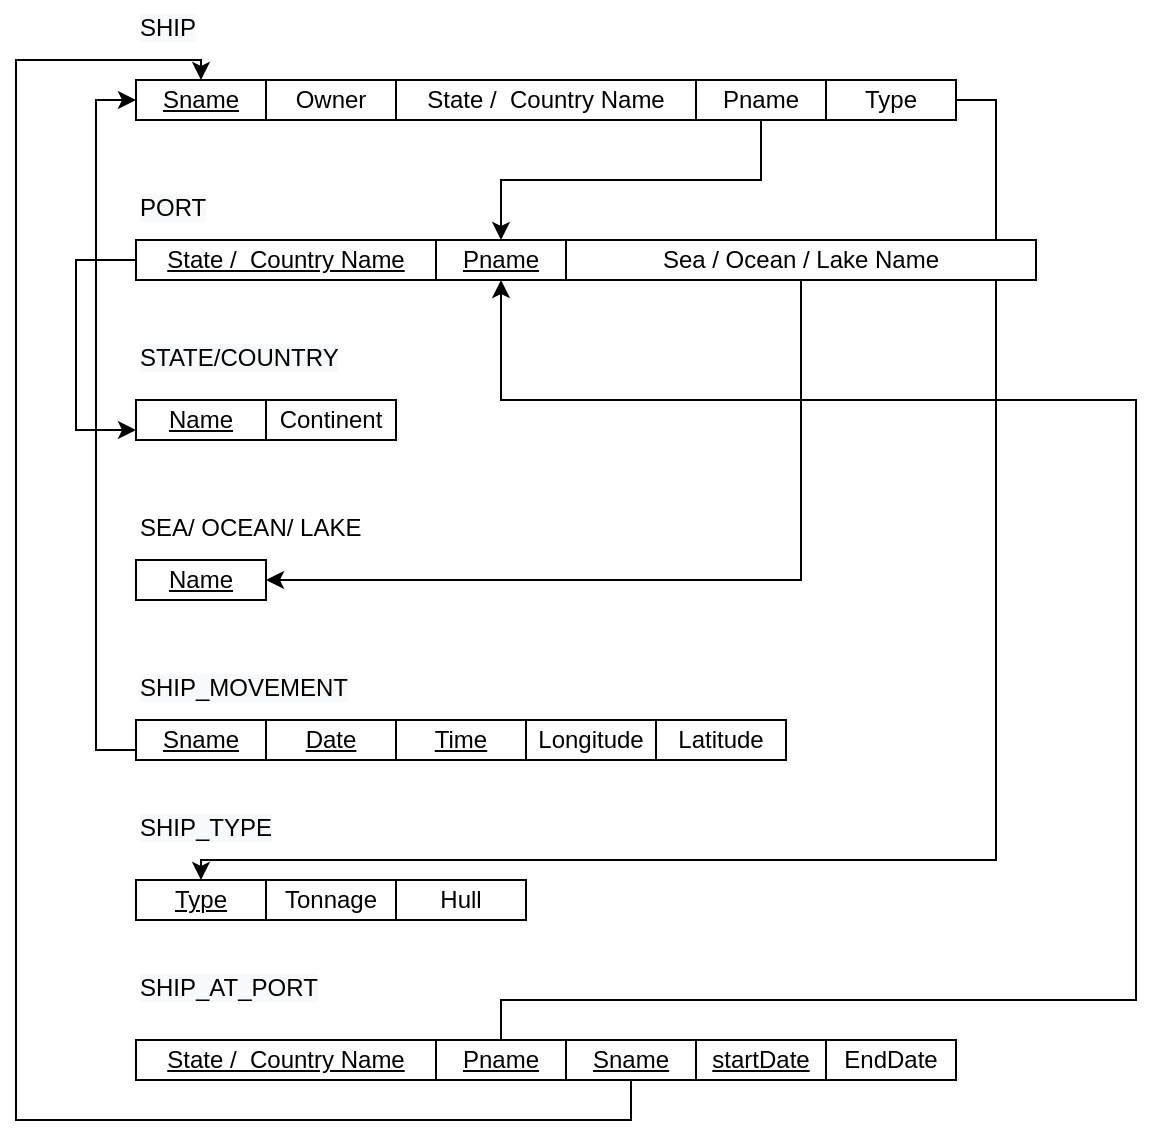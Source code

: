 <mxfile version="20.5.1" type="github">
  <diagram id="BRs-CJyWfkA4xhsf3p_j" name="Page-1">
    <mxGraphModel dx="1345" dy="567" grid="1" gridSize="10" guides="1" tooltips="1" connect="1" arrows="1" fold="1" page="1" pageScale="1" pageWidth="850" pageHeight="1100" math="0" shadow="0">
      <root>
        <mxCell id="0" />
        <mxCell id="1" parent="0" />
        <mxCell id="TNJZNchaYgpPqnW8b6fj-18" value="&lt;u&gt;Sname&lt;/u&gt;" style="rounded=0;whiteSpace=wrap;html=1;" parent="1" vertex="1">
          <mxGeometry x="280" y="200" width="65" height="20" as="geometry" />
        </mxCell>
        <mxCell id="TNJZNchaYgpPqnW8b6fj-19" value="Owner" style="rounded=0;whiteSpace=wrap;html=1;" parent="1" vertex="1">
          <mxGeometry x="345" y="200" width="65" height="20" as="geometry" />
        </mxCell>
        <mxCell id="rmbzKhI9eJWj17Lsug7E-6" style="edgeStyle=orthogonalEdgeStyle;rounded=0;orthogonalLoop=1;jettySize=auto;html=1;exitX=1;exitY=0.5;exitDx=0;exitDy=0;entryX=0.5;entryY=0;entryDx=0;entryDy=0;" parent="1" source="TNJZNchaYgpPqnW8b6fj-21" target="TNJZNchaYgpPqnW8b6fj-62" edge="1">
          <mxGeometry relative="1" as="geometry">
            <Array as="points">
              <mxPoint x="710" y="210" />
              <mxPoint x="710" y="590" />
              <mxPoint x="313" y="590" />
            </Array>
          </mxGeometry>
        </mxCell>
        <mxCell id="TNJZNchaYgpPqnW8b6fj-21" value="Type" style="rounded=0;whiteSpace=wrap;html=1;" parent="1" vertex="1">
          <mxGeometry x="625" y="200" width="65" height="20" as="geometry" />
        </mxCell>
        <mxCell id="rmbzKhI9eJWj17Lsug7E-7" style="edgeStyle=orthogonalEdgeStyle;rounded=0;orthogonalLoop=1;jettySize=auto;html=1;exitX=0.5;exitY=1;exitDx=0;exitDy=0;entryX=0.5;entryY=0;entryDx=0;entryDy=0;" parent="1" source="TNJZNchaYgpPqnW8b6fj-22" target="TNJZNchaYgpPqnW8b6fj-78" edge="1">
          <mxGeometry relative="1" as="geometry" />
        </mxCell>
        <mxCell id="TNJZNchaYgpPqnW8b6fj-22" value="Pname" style="rounded=0;whiteSpace=wrap;html=1;" parent="1" vertex="1">
          <mxGeometry x="560" y="200" width="65" height="20" as="geometry" />
        </mxCell>
        <mxCell id="TNJZNchaYgpPqnW8b6fj-25" value="State / &amp;nbsp;Country Name" style="rounded=0;whiteSpace=wrap;html=1;" parent="1" vertex="1">
          <mxGeometry x="410" y="200" width="150" height="20" as="geometry" />
        </mxCell>
        <mxCell id="TNJZNchaYgpPqnW8b6fj-34" value="&lt;u&gt;Name&lt;/u&gt;" style="rounded=0;whiteSpace=wrap;html=1;" parent="1" vertex="1">
          <mxGeometry x="280" y="360" width="65" height="20" as="geometry" />
        </mxCell>
        <mxCell id="TNJZNchaYgpPqnW8b6fj-35" value="Continent" style="rounded=0;whiteSpace=wrap;html=1;" parent="1" vertex="1">
          <mxGeometry x="345" y="360" width="65" height="20" as="geometry" />
        </mxCell>
        <mxCell id="rmbzKhI9eJWj17Lsug7E-1" style="edgeStyle=orthogonalEdgeStyle;rounded=0;orthogonalLoop=1;jettySize=auto;html=1;exitX=0;exitY=0.75;exitDx=0;exitDy=0;entryX=0;entryY=0.5;entryDx=0;entryDy=0;" parent="1" source="TNJZNchaYgpPqnW8b6fj-55" target="TNJZNchaYgpPqnW8b6fj-18" edge="1">
          <mxGeometry relative="1" as="geometry" />
        </mxCell>
        <mxCell id="TNJZNchaYgpPqnW8b6fj-55" value="&lt;u&gt;Sname&lt;/u&gt;" style="rounded=0;whiteSpace=wrap;html=1;" parent="1" vertex="1">
          <mxGeometry x="280" y="520" width="65" height="20" as="geometry" />
        </mxCell>
        <mxCell id="TNJZNchaYgpPqnW8b6fj-56" value="&lt;u&gt;Date&lt;/u&gt;" style="rounded=0;whiteSpace=wrap;html=1;" parent="1" vertex="1">
          <mxGeometry x="345" y="520" width="65" height="20" as="geometry" />
        </mxCell>
        <mxCell id="TNJZNchaYgpPqnW8b6fj-59" value="Latitude" style="rounded=0;whiteSpace=wrap;html=1;" parent="1" vertex="1">
          <mxGeometry x="540" y="520" width="65" height="20" as="geometry" />
        </mxCell>
        <mxCell id="TNJZNchaYgpPqnW8b6fj-60" value="&lt;u&gt;Time&lt;/u&gt;" style="rounded=0;whiteSpace=wrap;html=1;" parent="1" vertex="1">
          <mxGeometry x="410" y="520" width="65" height="20" as="geometry" />
        </mxCell>
        <mxCell id="TNJZNchaYgpPqnW8b6fj-61" value="Longitude" style="rounded=0;whiteSpace=wrap;html=1;" parent="1" vertex="1">
          <mxGeometry x="475" y="520" width="65" height="20" as="geometry" />
        </mxCell>
        <mxCell id="TNJZNchaYgpPqnW8b6fj-62" value="&lt;u&gt;Type&lt;/u&gt;" style="rounded=0;whiteSpace=wrap;html=1;" parent="1" vertex="1">
          <mxGeometry x="280" y="600" width="65" height="20" as="geometry" />
        </mxCell>
        <mxCell id="TNJZNchaYgpPqnW8b6fj-63" value="Tonnage" style="rounded=0;whiteSpace=wrap;html=1;" parent="1" vertex="1">
          <mxGeometry x="345" y="600" width="65" height="20" as="geometry" />
        </mxCell>
        <mxCell id="TNJZNchaYgpPqnW8b6fj-67" value="Hull" style="rounded=0;whiteSpace=wrap;html=1;" parent="1" vertex="1">
          <mxGeometry x="410" y="600" width="65" height="20" as="geometry" />
        </mxCell>
        <mxCell id="TNJZNchaYgpPqnW8b6fj-72" value="EndDate" style="rounded=0;whiteSpace=wrap;html=1;" parent="1" vertex="1">
          <mxGeometry x="625" y="680" width="65" height="20" as="geometry" />
        </mxCell>
        <mxCell id="TNJZNchaYgpPqnW8b6fj-73" value="&lt;u&gt;startDate&lt;/u&gt;" style="rounded=0;whiteSpace=wrap;html=1;" parent="1" vertex="1">
          <mxGeometry x="560" y="680" width="65" height="20" as="geometry" />
        </mxCell>
        <mxCell id="rmbzKhI9eJWj17Lsug7E-2" style="edgeStyle=orthogonalEdgeStyle;rounded=0;orthogonalLoop=1;jettySize=auto;html=1;exitX=0;exitY=0.5;exitDx=0;exitDy=0;entryX=0;entryY=0.75;entryDx=0;entryDy=0;" parent="1" source="TNJZNchaYgpPqnW8b6fj-77" target="TNJZNchaYgpPqnW8b6fj-34" edge="1">
          <mxGeometry relative="1" as="geometry">
            <Array as="points">
              <mxPoint x="250" y="290" />
              <mxPoint x="250" y="375" />
            </Array>
          </mxGeometry>
        </mxCell>
        <mxCell id="TNJZNchaYgpPqnW8b6fj-77" value="&lt;u&gt;State / &amp;nbsp;Country Name&lt;/u&gt;" style="rounded=0;whiteSpace=wrap;html=1;" parent="1" vertex="1">
          <mxGeometry x="280" y="280" width="150" height="20" as="geometry" />
        </mxCell>
        <mxCell id="TNJZNchaYgpPqnW8b6fj-78" value="&lt;u&gt;Pname&lt;/u&gt;" style="rounded=0;whiteSpace=wrap;html=1;" parent="1" vertex="1">
          <mxGeometry x="430" y="280" width="65" height="20" as="geometry" />
        </mxCell>
        <mxCell id="rmbzKhI9eJWj17Lsug7E-3" style="edgeStyle=orthogonalEdgeStyle;rounded=0;orthogonalLoop=1;jettySize=auto;html=1;exitX=0.5;exitY=1;exitDx=0;exitDy=0;entryX=1;entryY=0.5;entryDx=0;entryDy=0;" parent="1" source="TNJZNchaYgpPqnW8b6fj-79" target="TNJZNchaYgpPqnW8b6fj-80" edge="1">
          <mxGeometry relative="1" as="geometry" />
        </mxCell>
        <mxCell id="TNJZNchaYgpPqnW8b6fj-79" value="Sea / Ocean / Lake Name" style="rounded=0;whiteSpace=wrap;html=1;" parent="1" vertex="1">
          <mxGeometry x="495" y="280" width="235" height="20" as="geometry" />
        </mxCell>
        <mxCell id="TNJZNchaYgpPqnW8b6fj-80" value="&lt;u&gt;Name&lt;/u&gt;" style="rounded=0;whiteSpace=wrap;html=1;" parent="1" vertex="1">
          <mxGeometry x="280" y="440" width="65" height="20" as="geometry" />
        </mxCell>
        <mxCell id="TNJZNchaYgpPqnW8b6fj-81" value="&lt;u&gt;State / &amp;nbsp;Country Name&lt;/u&gt;" style="rounded=0;whiteSpace=wrap;html=1;" parent="1" vertex="1">
          <mxGeometry x="280" y="680" width="150" height="20" as="geometry" />
        </mxCell>
        <mxCell id="rmbzKhI9eJWj17Lsug7E-4" style="edgeStyle=orthogonalEdgeStyle;rounded=0;orthogonalLoop=1;jettySize=auto;html=1;exitX=0.5;exitY=0;exitDx=0;exitDy=0;entryX=0.5;entryY=1;entryDx=0;entryDy=0;" parent="1" source="TNJZNchaYgpPqnW8b6fj-82" target="TNJZNchaYgpPqnW8b6fj-78" edge="1">
          <mxGeometry relative="1" as="geometry">
            <Array as="points">
              <mxPoint x="463" y="660" />
              <mxPoint x="780" y="660" />
              <mxPoint x="780" y="360" />
              <mxPoint x="463" y="360" />
            </Array>
          </mxGeometry>
        </mxCell>
        <mxCell id="TNJZNchaYgpPqnW8b6fj-82" value="&lt;u&gt;Pname&lt;/u&gt;" style="rounded=0;whiteSpace=wrap;html=1;" parent="1" vertex="1">
          <mxGeometry x="430" y="680" width="65" height="20" as="geometry" />
        </mxCell>
        <mxCell id="rmbzKhI9eJWj17Lsug7E-5" style="edgeStyle=orthogonalEdgeStyle;rounded=0;orthogonalLoop=1;jettySize=auto;html=1;exitX=0.5;exitY=1;exitDx=0;exitDy=0;entryX=0.5;entryY=0;entryDx=0;entryDy=0;" parent="1" source="TNJZNchaYgpPqnW8b6fj-83" target="TNJZNchaYgpPqnW8b6fj-18" edge="1">
          <mxGeometry relative="1" as="geometry">
            <Array as="points">
              <mxPoint x="528" y="720" />
              <mxPoint x="220" y="720" />
              <mxPoint x="220" y="190" />
              <mxPoint x="313" y="190" />
            </Array>
          </mxGeometry>
        </mxCell>
        <mxCell id="TNJZNchaYgpPqnW8b6fj-83" value="&lt;u&gt;Sname&lt;/u&gt;" style="rounded=0;whiteSpace=wrap;html=1;" parent="1" vertex="1">
          <mxGeometry x="495" y="680" width="65" height="20" as="geometry" />
        </mxCell>
        <mxCell id="u5Q2suQmbSBtyqvROsFa-1" value="&lt;span style=&quot;color: rgb(0, 0, 0); font-family: Helvetica; font-size: 12px; font-style: normal; font-variant-ligatures: normal; font-variant-caps: normal; font-weight: 400; letter-spacing: normal; orphans: 2; text-align: center; text-indent: 0px; text-transform: none; widows: 2; word-spacing: 0px; -webkit-text-stroke-width: 0px; background-color: rgb(248, 249, 250); text-decoration-thickness: initial; text-decoration-style: initial; text-decoration-color: initial; float: none; display: inline !important;&quot;&gt;SHIP&lt;/span&gt;" style="text;whiteSpace=wrap;html=1;" vertex="1" parent="1">
          <mxGeometry x="280" y="160" width="60" height="30" as="geometry" />
        </mxCell>
        <mxCell id="u5Q2suQmbSBtyqvROsFa-2" value="&lt;span style=&quot;color: rgb(0, 0, 0); font-family: Helvetica; font-size: 12px; font-style: normal; font-variant-ligatures: normal; font-variant-caps: normal; font-weight: 400; letter-spacing: normal; orphans: 2; text-align: center; text-indent: 0px; text-transform: none; widows: 2; word-spacing: 0px; -webkit-text-stroke-width: 0px; background-color: rgb(248, 249, 250); text-decoration-thickness: initial; text-decoration-style: initial; text-decoration-color: initial; float: none; display: inline !important;&quot;&gt;PORT&lt;/span&gt;" style="text;whiteSpace=wrap;html=1;" vertex="1" parent="1">
          <mxGeometry x="280" y="250" width="60" height="30" as="geometry" />
        </mxCell>
        <mxCell id="u5Q2suQmbSBtyqvROsFa-3" value="&lt;span style=&quot;color: rgb(0, 0, 0); font-family: Helvetica; font-size: 12px; font-style: normal; font-variant-ligatures: normal; font-variant-caps: normal; font-weight: 400; letter-spacing: normal; orphans: 2; text-align: center; text-indent: 0px; text-transform: none; widows: 2; word-spacing: 0px; -webkit-text-stroke-width: 0px; background-color: rgb(248, 249, 250); text-decoration-thickness: initial; text-decoration-style: initial; text-decoration-color: initial; float: none; display: inline !important;&quot;&gt;STATE/COUNTRY&lt;/span&gt;" style="text;whiteSpace=wrap;html=1;" vertex="1" parent="1">
          <mxGeometry x="280" y="325" width="60" height="30" as="geometry" />
        </mxCell>
        <mxCell id="u5Q2suQmbSBtyqvROsFa-4" value="&lt;div style=&quot;text-align: center;&quot;&gt;&lt;span style=&quot;background-color: initial;&quot;&gt;SEA/ OCEAN/ LAKE&lt;/span&gt;&lt;/div&gt;" style="text;whiteSpace=wrap;html=1;" vertex="1" parent="1">
          <mxGeometry x="280" y="410" width="130" height="30" as="geometry" />
        </mxCell>
        <mxCell id="u5Q2suQmbSBtyqvROsFa-5" value="&lt;span style=&quot;color: rgb(0, 0, 0); font-family: Helvetica; font-size: 12px; font-style: normal; font-variant-ligatures: normal; font-variant-caps: normal; font-weight: 400; letter-spacing: normal; orphans: 2; text-align: center; text-indent: 0px; text-transform: none; widows: 2; word-spacing: 0px; -webkit-text-stroke-width: 0px; background-color: rgb(248, 249, 250); text-decoration-thickness: initial; text-decoration-style: initial; text-decoration-color: initial; float: none; display: inline !important;&quot;&gt;SHIP_MOVEMENT&lt;/span&gt;" style="text;whiteSpace=wrap;html=1;" vertex="1" parent="1">
          <mxGeometry x="280" y="490" width="60" height="30" as="geometry" />
        </mxCell>
        <mxCell id="u5Q2suQmbSBtyqvROsFa-6" value="&lt;span style=&quot;color: rgb(0, 0, 0); font-family: Helvetica; font-size: 12px; font-style: normal; font-variant-ligatures: normal; font-variant-caps: normal; font-weight: 400; letter-spacing: normal; orphans: 2; text-align: center; text-indent: 0px; text-transform: none; widows: 2; word-spacing: 0px; -webkit-text-stroke-width: 0px; background-color: rgb(248, 249, 250); text-decoration-thickness: initial; text-decoration-style: initial; text-decoration-color: initial; float: none; display: inline !important;&quot;&gt;SHIP_TYPE&lt;/span&gt;" style="text;whiteSpace=wrap;html=1;" vertex="1" parent="1">
          <mxGeometry x="280" y="560" width="60" height="30" as="geometry" />
        </mxCell>
        <mxCell id="u5Q2suQmbSBtyqvROsFa-7" value="&lt;span style=&quot;color: rgb(0, 0, 0); font-family: Helvetica; font-size: 12px; font-style: normal; font-variant-ligatures: normal; font-variant-caps: normal; font-weight: 400; letter-spacing: normal; orphans: 2; text-align: center; text-indent: 0px; text-transform: none; widows: 2; word-spacing: 0px; -webkit-text-stroke-width: 0px; background-color: rgb(248, 249, 250); text-decoration-thickness: initial; text-decoration-style: initial; text-decoration-color: initial; float: none; display: inline !important;&quot;&gt;SHIP_AT_PORT&lt;/span&gt;" style="text;whiteSpace=wrap;html=1;" vertex="1" parent="1">
          <mxGeometry x="280" y="640" width="60" height="30" as="geometry" />
        </mxCell>
      </root>
    </mxGraphModel>
  </diagram>
</mxfile>
